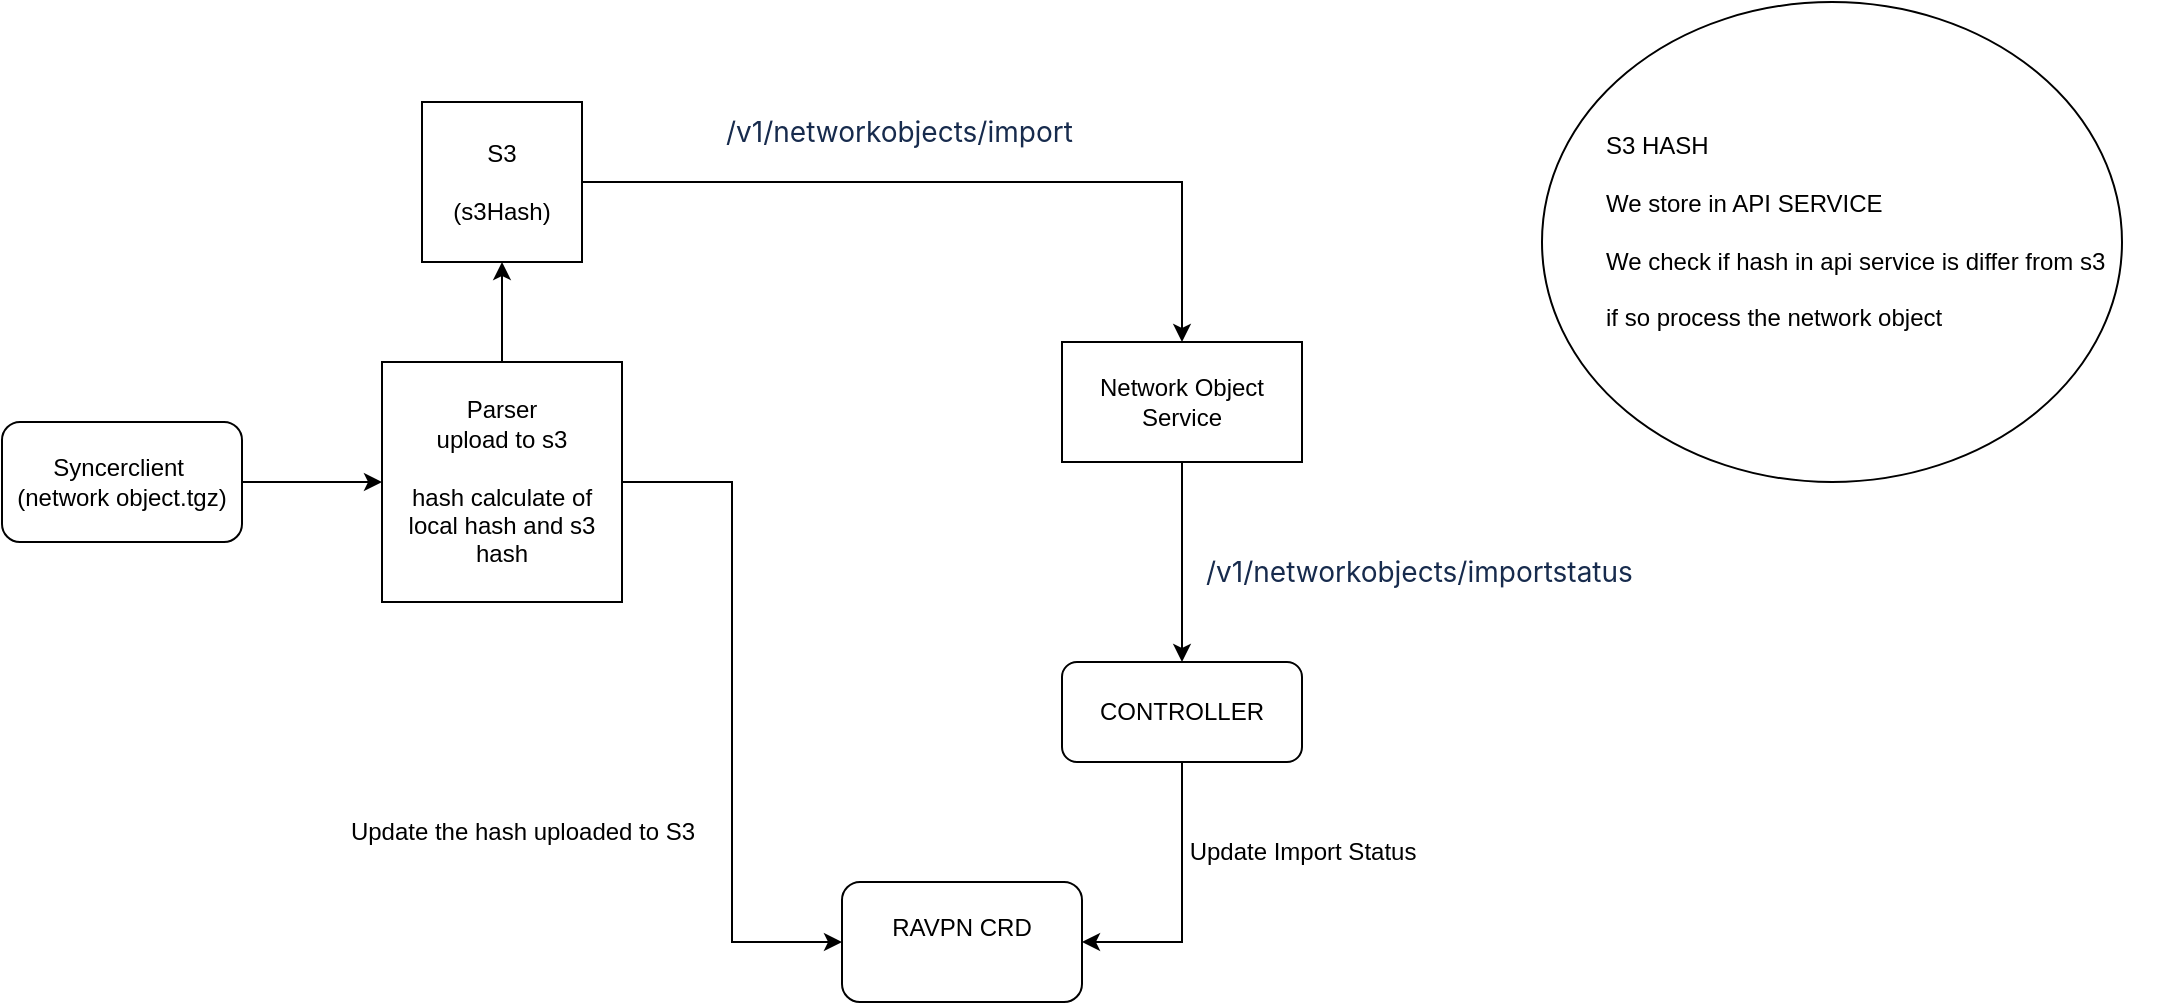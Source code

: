 <mxfile version="26.0.5">
  <diagram name="Page-1" id="IziP2x9cAY5sR6DlIkCP">
    <mxGraphModel dx="1489" dy="761" grid="1" gridSize="10" guides="1" tooltips="1" connect="1" arrows="1" fold="1" page="1" pageScale="1" pageWidth="827" pageHeight="1169" math="0" shadow="0">
      <root>
        <mxCell id="0" />
        <mxCell id="1" parent="0" />
        <mxCell id="bIfSyPQ2KyXPxvCcHb0I-5" value="" style="edgeStyle=orthogonalEdgeStyle;rounded=0;orthogonalLoop=1;jettySize=auto;html=1;" parent="1" source="bIfSyPQ2KyXPxvCcHb0I-1" target="bIfSyPQ2KyXPxvCcHb0I-4" edge="1">
          <mxGeometry relative="1" as="geometry" />
        </mxCell>
        <mxCell id="bIfSyPQ2KyXPxvCcHb0I-8" value="" style="edgeStyle=orthogonalEdgeStyle;rounded=0;orthogonalLoop=1;jettySize=auto;html=1;entryX=0;entryY=0.5;entryDx=0;entryDy=0;" parent="1" source="bIfSyPQ2KyXPxvCcHb0I-1" target="wB1jQc9V5KaEhKkl7pdN-7" edge="1">
          <mxGeometry relative="1" as="geometry">
            <mxPoint x="330" y="400" as="targetPoint" />
          </mxGeometry>
        </mxCell>
        <mxCell id="bIfSyPQ2KyXPxvCcHb0I-1" value="Parser&lt;div&gt;upload to s3&lt;/div&gt;&lt;div&gt;&lt;br&gt;&lt;/div&gt;&lt;div&gt;hash calculate of local hash and s3 hash&lt;/div&gt;" style="whiteSpace=wrap;html=1;aspect=fixed;" parent="1" vertex="1">
          <mxGeometry x="200" y="210" width="120" height="120" as="geometry" />
        </mxCell>
        <mxCell id="bIfSyPQ2KyXPxvCcHb0I-3" style="edgeStyle=orthogonalEdgeStyle;rounded=0;orthogonalLoop=1;jettySize=auto;html=1;exitX=1;exitY=0.5;exitDx=0;exitDy=0;entryX=0;entryY=0.5;entryDx=0;entryDy=0;" parent="1" source="bIfSyPQ2KyXPxvCcHb0I-2" target="bIfSyPQ2KyXPxvCcHb0I-1" edge="1">
          <mxGeometry relative="1" as="geometry" />
        </mxCell>
        <mxCell id="bIfSyPQ2KyXPxvCcHb0I-2" value="Syncerclient&amp;nbsp;&lt;br&gt;(network object.tgz)" style="rounded=1;whiteSpace=wrap;html=1;" parent="1" vertex="1">
          <mxGeometry x="10" y="240" width="120" height="60" as="geometry" />
        </mxCell>
        <mxCell id="wB1jQc9V5KaEhKkl7pdN-13" style="edgeStyle=orthogonalEdgeStyle;rounded=0;orthogonalLoop=1;jettySize=auto;html=1;exitX=1;exitY=0.5;exitDx=0;exitDy=0;entryX=0.5;entryY=0;entryDx=0;entryDy=0;" edge="1" parent="1" source="bIfSyPQ2KyXPxvCcHb0I-4" target="bIfSyPQ2KyXPxvCcHb0I-6">
          <mxGeometry relative="1" as="geometry" />
        </mxCell>
        <mxCell id="bIfSyPQ2KyXPxvCcHb0I-4" value="S3&lt;br&gt;&lt;br&gt;(s3Hash)" style="whiteSpace=wrap;html=1;aspect=fixed;" parent="1" vertex="1">
          <mxGeometry x="220" y="80" width="80" height="80" as="geometry" />
        </mxCell>
        <mxCell id="wB1jQc9V5KaEhKkl7pdN-4" style="edgeStyle=orthogonalEdgeStyle;rounded=0;orthogonalLoop=1;jettySize=auto;html=1;exitX=0.5;exitY=1;exitDx=0;exitDy=0;entryX=0.5;entryY=0;entryDx=0;entryDy=0;" edge="1" parent="1" source="bIfSyPQ2KyXPxvCcHb0I-6" target="wB1jQc9V5KaEhKkl7pdN-8">
          <mxGeometry relative="1" as="geometry">
            <mxPoint x="570" y="320" as="targetPoint" />
          </mxGeometry>
        </mxCell>
        <mxCell id="wB1jQc9V5KaEhKkl7pdN-18" style="edgeStyle=orthogonalEdgeStyle;rounded=0;orthogonalLoop=1;jettySize=auto;html=1;exitX=1;exitY=0.5;exitDx=0;exitDy=0;entryX=0;entryY=0.5;entryDx=0;entryDy=0;shape=link;strokeColor=none;" edge="1" parent="1" source="bIfSyPQ2KyXPxvCcHb0I-6" target="wB1jQc9V5KaEhKkl7pdN-16">
          <mxGeometry relative="1" as="geometry" />
        </mxCell>
        <mxCell id="bIfSyPQ2KyXPxvCcHb0I-6" value="Network Object Service" style="rounded=0;whiteSpace=wrap;html=1;" parent="1" vertex="1">
          <mxGeometry x="540" y="200" width="120" height="60" as="geometry" />
        </mxCell>
        <mxCell id="wB1jQc9V5KaEhKkl7pdN-7" value="RAVPN CRD&lt;div&gt;&lt;br&gt;&lt;/div&gt;" style="rounded=1;whiteSpace=wrap;html=1;" vertex="1" parent="1">
          <mxGeometry x="430" y="470" width="120" height="60" as="geometry" />
        </mxCell>
        <mxCell id="wB1jQc9V5KaEhKkl7pdN-10" value="" style="edgeStyle=orthogonalEdgeStyle;rounded=0;orthogonalLoop=1;jettySize=auto;html=1;entryX=1;entryY=0.5;entryDx=0;entryDy=0;" edge="1" parent="1" source="wB1jQc9V5KaEhKkl7pdN-8" target="wB1jQc9V5KaEhKkl7pdN-7">
          <mxGeometry relative="1" as="geometry">
            <mxPoint x="610" y="470" as="targetPoint" />
          </mxGeometry>
        </mxCell>
        <mxCell id="wB1jQc9V5KaEhKkl7pdN-8" value="CONTROLLER" style="rounded=1;whiteSpace=wrap;html=1;" vertex="1" parent="1">
          <mxGeometry x="540" y="360" width="120" height="50" as="geometry" />
        </mxCell>
        <mxCell id="wB1jQc9V5KaEhKkl7pdN-11" value="&lt;span style=&quot;color: rgb(23, 43, 77); font-family: -apple-system, BlinkMacSystemFont, &amp;quot;Segoe UI&amp;quot;, Roboto, &amp;quot;Noto Sans&amp;quot;, Ubuntu, &amp;quot;Droid Sans&amp;quot;, &amp;quot;Helvetica Neue&amp;quot;, sans-serif; font-size: 14px; font-style: normal; font-variant-ligatures: normal; font-variant-caps: normal; font-weight: 400; letter-spacing: normal; orphans: 2; text-align: left; text-indent: 0px; text-transform: none; widows: 2; word-spacing: 0px; -webkit-text-stroke-width: 0px; white-space: normal; background-color: rgb(255, 255, 255); text-decoration-thickness: initial; text-decoration-style: initial; text-decoration-color: initial; display: inline !important; float: none;&quot;&gt;/v1/networkobjects/importstatus&lt;/span&gt;" style="text;whiteSpace=wrap;html=1;" vertex="1" parent="1">
          <mxGeometry x="610" y="300" width="240" height="40" as="geometry" />
        </mxCell>
        <mxCell id="wB1jQc9V5KaEhKkl7pdN-12" value="&lt;span style=&quot;color: rgb(23, 43, 77); font-family: -apple-system, BlinkMacSystemFont, &amp;quot;Segoe UI&amp;quot;, Roboto, &amp;quot;Noto Sans&amp;quot;, Ubuntu, &amp;quot;Droid Sans&amp;quot;, &amp;quot;Helvetica Neue&amp;quot;, sans-serif; font-size: 14px; font-style: normal; font-variant-ligatures: normal; font-variant-caps: normal; font-weight: 400; letter-spacing: normal; orphans: 2; text-align: left; text-indent: 0px; text-transform: none; widows: 2; word-spacing: 0px; -webkit-text-stroke-width: 0px; white-space: normal; background-color: rgb(255, 255, 255); text-decoration-thickness: initial; text-decoration-style: initial; text-decoration-color: initial; display: inline !important; float: none;&quot;&gt;/v1/networkobjects/import&lt;span&gt;&amp;nbsp;&lt;/span&gt;&lt;/span&gt;" style="text;whiteSpace=wrap;html=1;" vertex="1" parent="1">
          <mxGeometry x="370" y="80" width="200" height="40" as="geometry" />
        </mxCell>
        <mxCell id="wB1jQc9V5KaEhKkl7pdN-14" value="Update Import Status" style="text;html=1;align=center;verticalAlign=middle;resizable=0;points=[];autosize=1;strokeColor=none;fillColor=none;" vertex="1" parent="1">
          <mxGeometry x="590" y="440" width="140" height="30" as="geometry" />
        </mxCell>
        <mxCell id="wB1jQc9V5KaEhKkl7pdN-15" value="Update the hash uploaded to S3" style="text;html=1;align=center;verticalAlign=middle;resizable=0;points=[];autosize=1;strokeColor=none;fillColor=none;" vertex="1" parent="1">
          <mxGeometry x="170" y="430" width="200" height="30" as="geometry" />
        </mxCell>
        <mxCell id="wB1jQc9V5KaEhKkl7pdN-16" value="" style="ellipse;whiteSpace=wrap;html=1;" vertex="1" parent="1">
          <mxGeometry x="780" y="30" width="290" height="240" as="geometry" />
        </mxCell>
        <mxCell id="wB1jQc9V5KaEhKkl7pdN-17" value="&lt;div style=&quot;&quot;&gt;&lt;span style=&quot;background-color: transparent; color: light-dark(rgb(0, 0, 0), rgb(255, 255, 255));&quot;&gt;S3 HASH&lt;/span&gt;&lt;/div&gt;&lt;br&gt;We store in API SERVICE&lt;br&gt;&lt;br&gt;We check if hash in api service is differ from s3&amp;nbsp;&lt;br&gt;&lt;br&gt;if so process the network object" style="text;html=1;align=left;verticalAlign=middle;resizable=0;points=[];autosize=1;strokeColor=none;fillColor=none;" vertex="1" parent="1">
          <mxGeometry x="810" y="90" width="280" height="110" as="geometry" />
        </mxCell>
      </root>
    </mxGraphModel>
  </diagram>
</mxfile>
